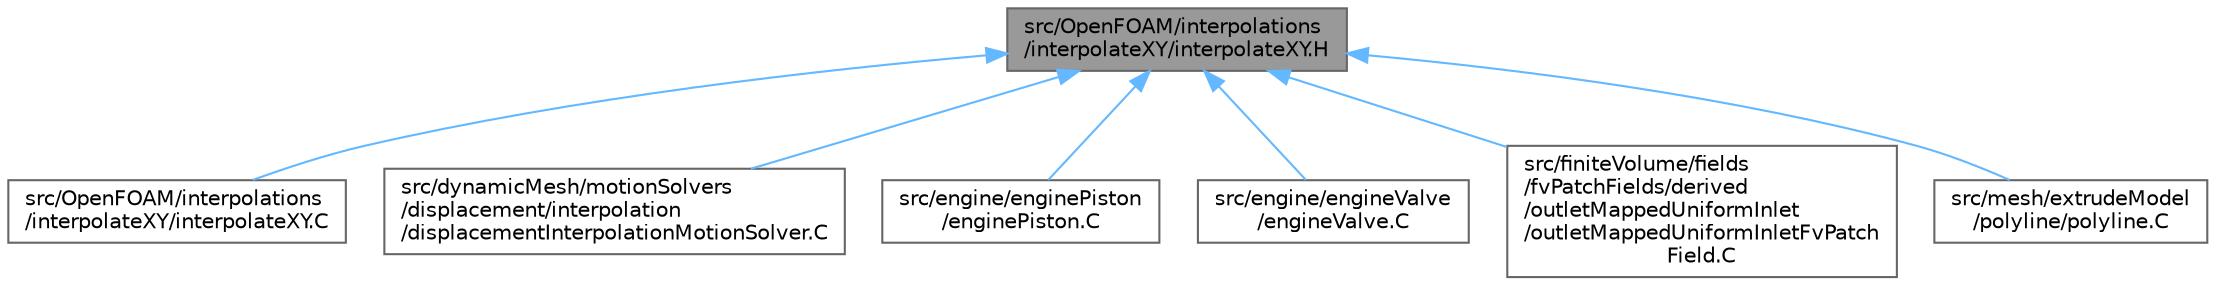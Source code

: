 digraph "src/OpenFOAM/interpolations/interpolateXY/interpolateXY.H"
{
 // LATEX_PDF_SIZE
  bgcolor="transparent";
  edge [fontname=Helvetica,fontsize=10,labelfontname=Helvetica,labelfontsize=10];
  node [fontname=Helvetica,fontsize=10,shape=box,height=0.2,width=0.4];
  Node1 [id="Node000001",label="src/OpenFOAM/interpolations\l/interpolateXY/interpolateXY.H",height=0.2,width=0.4,color="gray40", fillcolor="grey60", style="filled", fontcolor="black",tooltip="Interpolates y values from one curve to another with a different x distribution."];
  Node1 -> Node2 [id="edge1_Node000001_Node000002",dir="back",color="steelblue1",style="solid",tooltip=" "];
  Node2 [id="Node000002",label="src/OpenFOAM/interpolations\l/interpolateXY/interpolateXY.C",height=0.2,width=0.4,color="grey40", fillcolor="white", style="filled",URL="$interpolateXY_8C.html",tooltip=" "];
  Node1 -> Node3 [id="edge2_Node000001_Node000003",dir="back",color="steelblue1",style="solid",tooltip=" "];
  Node3 [id="Node000003",label="src/dynamicMesh/motionSolvers\l/displacement/interpolation\l/displacementInterpolationMotionSolver.C",height=0.2,width=0.4,color="grey40", fillcolor="white", style="filled",URL="$displacementInterpolationMotionSolver_8C.html",tooltip=" "];
  Node1 -> Node4 [id="edge3_Node000001_Node000004",dir="back",color="steelblue1",style="solid",tooltip=" "];
  Node4 [id="Node000004",label="src/engine/enginePiston\l/enginePiston.C",height=0.2,width=0.4,color="grey40", fillcolor="white", style="filled",URL="$enginePiston_8C.html",tooltip=" "];
  Node1 -> Node5 [id="edge4_Node000001_Node000005",dir="back",color="steelblue1",style="solid",tooltip=" "];
  Node5 [id="Node000005",label="src/engine/engineValve\l/engineValve.C",height=0.2,width=0.4,color="grey40", fillcolor="white", style="filled",URL="$engineValve_8C.html",tooltip=" "];
  Node1 -> Node6 [id="edge5_Node000001_Node000006",dir="back",color="steelblue1",style="solid",tooltip=" "];
  Node6 [id="Node000006",label="src/finiteVolume/fields\l/fvPatchFields/derived\l/outletMappedUniformInlet\l/outletMappedUniformInletFvPatch\lField.C",height=0.2,width=0.4,color="grey40", fillcolor="white", style="filled",URL="$outletMappedUniformInletFvPatchField_8C.html",tooltip=" "];
  Node1 -> Node7 [id="edge6_Node000001_Node000007",dir="back",color="steelblue1",style="solid",tooltip=" "];
  Node7 [id="Node000007",label="src/mesh/extrudeModel\l/polyline/polyline.C",height=0.2,width=0.4,color="grey40", fillcolor="white", style="filled",URL="$polyline_8C.html",tooltip=" "];
}
